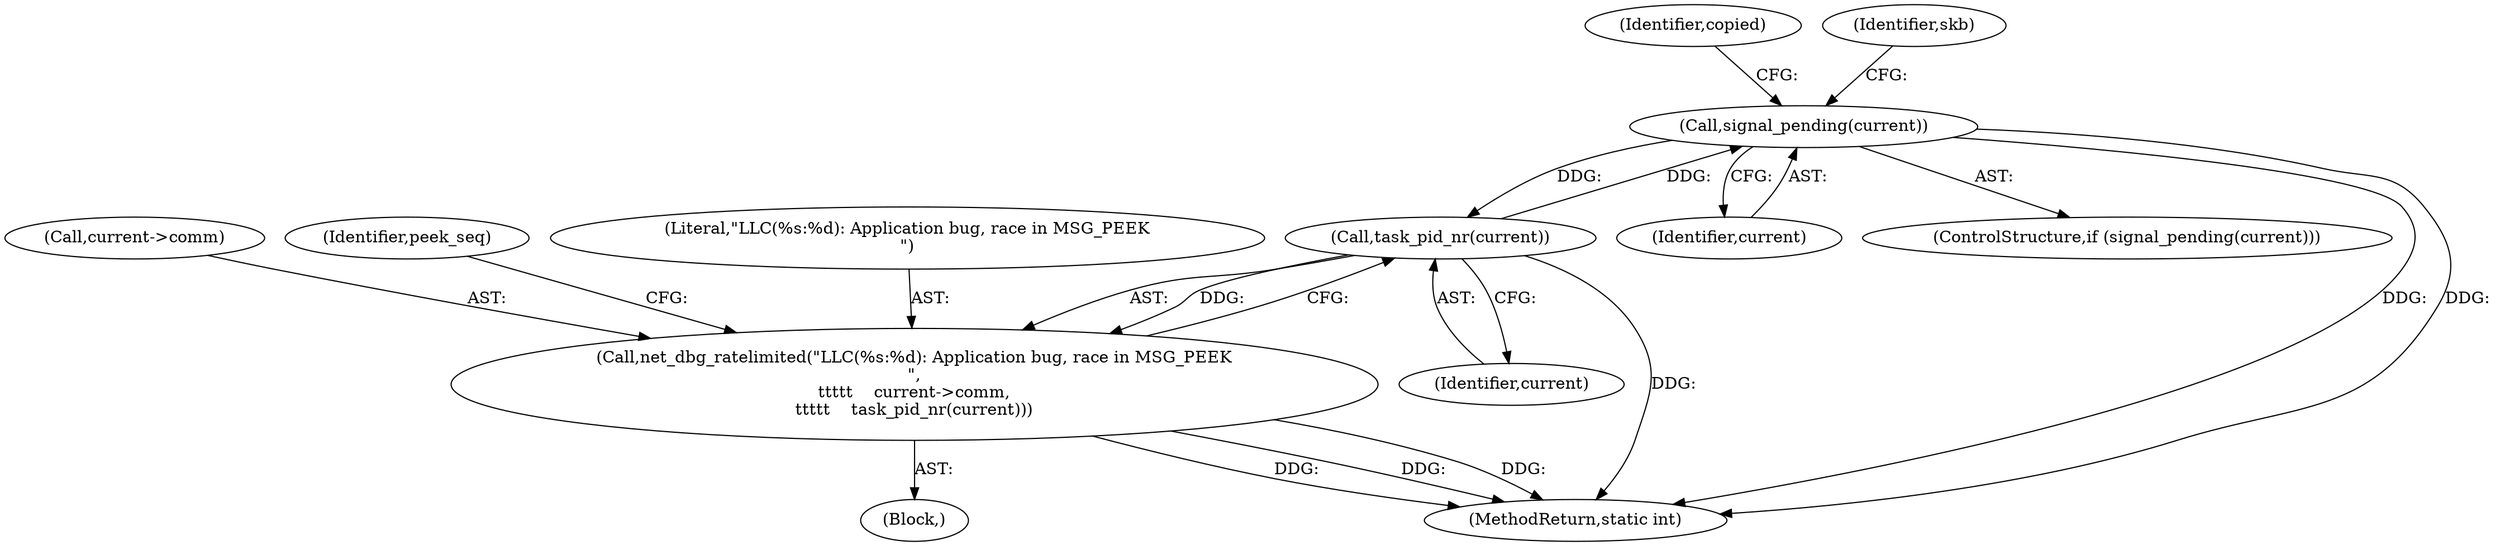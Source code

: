 digraph "0_linux_f3d3342602f8bcbf37d7c46641cb9bca7618eb1c_21@API" {
"1000219" [label="(Call,signal_pending(current))"];
"1000376" [label="(Call,task_pid_nr(current))"];
"1000219" [label="(Call,signal_pending(current))"];
"1000371" [label="(Call,net_dbg_ratelimited(\"LLC(%s:%d): Application bug, race in MSG_PEEK\n\",\n\t\t\t\t\t    current->comm,\n\t\t\t\t\t    task_pid_nr(current)))"];
"1000223" [label="(Identifier,copied)"];
"1000220" [label="(Identifier,current)"];
"1000376" [label="(Call,task_pid_nr(current))"];
"1000371" [label="(Call,net_dbg_ratelimited(\"LLC(%s:%d): Application bug, race in MSG_PEEK\n\",\n\t\t\t\t\t    current->comm,\n\t\t\t\t\t    task_pid_nr(current)))"];
"1000373" [label="(Call,current->comm)"];
"1000219" [label="(Call,signal_pending(current))"];
"1000218" [label="(ControlStructure,if (signal_pending(current)))"];
"1000553" [label="(MethodReturn,static int)"];
"1000235" [label="(Identifier,skb)"];
"1000370" [label="(Block,)"];
"1000379" [label="(Identifier,peek_seq)"];
"1000377" [label="(Identifier,current)"];
"1000372" [label="(Literal,\"LLC(%s:%d): Application bug, race in MSG_PEEK\n\")"];
"1000219" -> "1000218"  [label="AST: "];
"1000219" -> "1000220"  [label="CFG: "];
"1000220" -> "1000219"  [label="AST: "];
"1000223" -> "1000219"  [label="CFG: "];
"1000235" -> "1000219"  [label="CFG: "];
"1000219" -> "1000553"  [label="DDG: "];
"1000219" -> "1000553"  [label="DDG: "];
"1000376" -> "1000219"  [label="DDG: "];
"1000219" -> "1000376"  [label="DDG: "];
"1000376" -> "1000371"  [label="AST: "];
"1000376" -> "1000377"  [label="CFG: "];
"1000377" -> "1000376"  [label="AST: "];
"1000371" -> "1000376"  [label="CFG: "];
"1000376" -> "1000553"  [label="DDG: "];
"1000376" -> "1000371"  [label="DDG: "];
"1000371" -> "1000370"  [label="AST: "];
"1000372" -> "1000371"  [label="AST: "];
"1000373" -> "1000371"  [label="AST: "];
"1000379" -> "1000371"  [label="CFG: "];
"1000371" -> "1000553"  [label="DDG: "];
"1000371" -> "1000553"  [label="DDG: "];
"1000371" -> "1000553"  [label="DDG: "];
}
